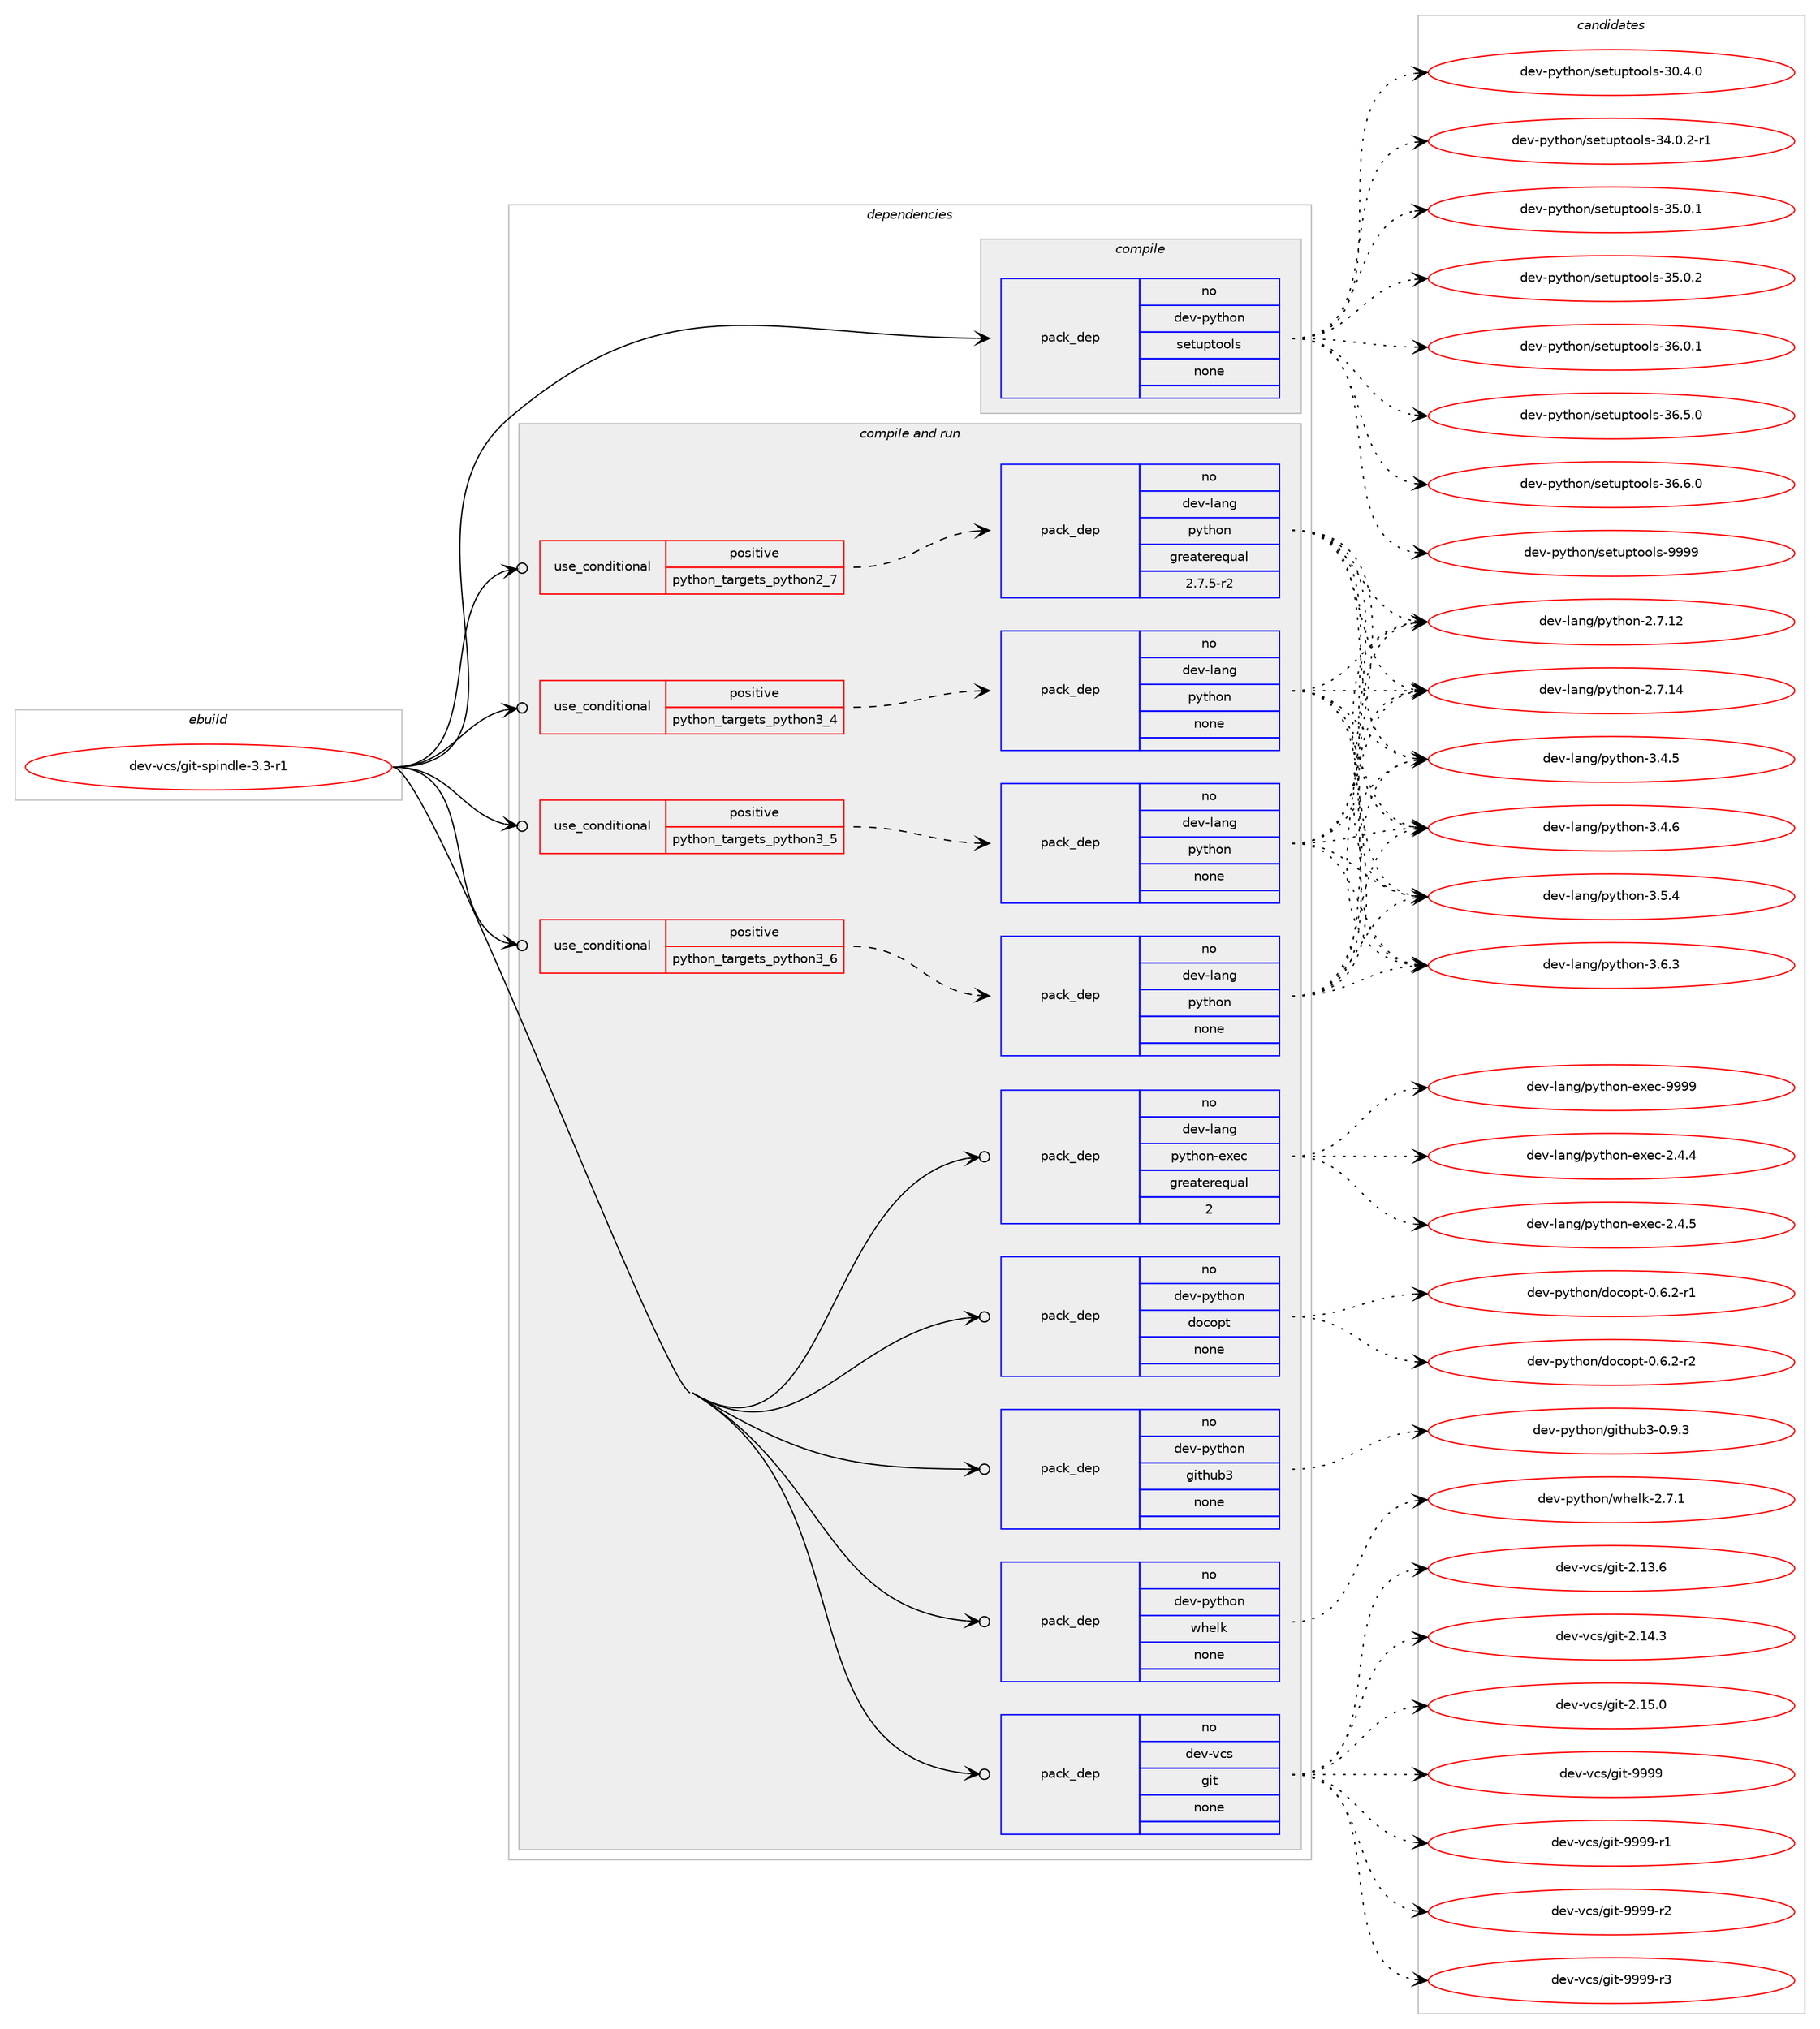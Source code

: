 digraph prolog {

# *************
# Graph options
# *************

newrank=true;
concentrate=true;
compound=true;
graph [rankdir=LR,fontname=Helvetica,fontsize=10,ranksep=1.5];#, ranksep=2.5, nodesep=0.2];
edge  [arrowhead=vee];
node  [fontname=Helvetica,fontsize=10];

# **********
# The ebuild
# **********

subgraph cluster_leftcol {
color=gray;
rank=same;
label=<<i>ebuild</i>>;
id [label="dev-vcs/git-spindle-3.3-r1", color=red, width=4, href="../dev-vcs/git-spindle-3.3-r1.svg"];
}

# ****************
# The dependencies
# ****************

subgraph cluster_midcol {
color=gray;
label=<<i>dependencies</i>>;
subgraph cluster_compile {
fillcolor="#eeeeee";
style=filled;
label=<<i>compile</i>>;
subgraph pack207411 {
dependency291028 [label=<<TABLE BORDER="0" CELLBORDER="1" CELLSPACING="0" CELLPADDING="4" WIDTH="220"><TR><TD ROWSPAN="6" CELLPADDING="30">pack_dep</TD></TR><TR><TD WIDTH="110">no</TD></TR><TR><TD>dev-python</TD></TR><TR><TD>setuptools</TD></TR><TR><TD>none</TD></TR><TR><TD></TD></TR></TABLE>>, shape=none, color=blue];
}
id:e -> dependency291028:w [weight=20,style="solid",arrowhead="vee"];
}
subgraph cluster_compileandrun {
fillcolor="#eeeeee";
style=filled;
label=<<i>compile and run</i>>;
subgraph cond79290 {
dependency291029 [label=<<TABLE BORDER="0" CELLBORDER="1" CELLSPACING="0" CELLPADDING="4"><TR><TD ROWSPAN="3" CELLPADDING="10">use_conditional</TD></TR><TR><TD>positive</TD></TR><TR><TD>python_targets_python2_7</TD></TR></TABLE>>, shape=none, color=red];
subgraph pack207412 {
dependency291030 [label=<<TABLE BORDER="0" CELLBORDER="1" CELLSPACING="0" CELLPADDING="4" WIDTH="220"><TR><TD ROWSPAN="6" CELLPADDING="30">pack_dep</TD></TR><TR><TD WIDTH="110">no</TD></TR><TR><TD>dev-lang</TD></TR><TR><TD>python</TD></TR><TR><TD>greaterequal</TD></TR><TR><TD>2.7.5-r2</TD></TR></TABLE>>, shape=none, color=blue];
}
dependency291029:e -> dependency291030:w [weight=20,style="dashed",arrowhead="vee"];
}
id:e -> dependency291029:w [weight=20,style="solid",arrowhead="odotvee"];
subgraph cond79291 {
dependency291031 [label=<<TABLE BORDER="0" CELLBORDER="1" CELLSPACING="0" CELLPADDING="4"><TR><TD ROWSPAN="3" CELLPADDING="10">use_conditional</TD></TR><TR><TD>positive</TD></TR><TR><TD>python_targets_python3_4</TD></TR></TABLE>>, shape=none, color=red];
subgraph pack207413 {
dependency291032 [label=<<TABLE BORDER="0" CELLBORDER="1" CELLSPACING="0" CELLPADDING="4" WIDTH="220"><TR><TD ROWSPAN="6" CELLPADDING="30">pack_dep</TD></TR><TR><TD WIDTH="110">no</TD></TR><TR><TD>dev-lang</TD></TR><TR><TD>python</TD></TR><TR><TD>none</TD></TR><TR><TD></TD></TR></TABLE>>, shape=none, color=blue];
}
dependency291031:e -> dependency291032:w [weight=20,style="dashed",arrowhead="vee"];
}
id:e -> dependency291031:w [weight=20,style="solid",arrowhead="odotvee"];
subgraph cond79292 {
dependency291033 [label=<<TABLE BORDER="0" CELLBORDER="1" CELLSPACING="0" CELLPADDING="4"><TR><TD ROWSPAN="3" CELLPADDING="10">use_conditional</TD></TR><TR><TD>positive</TD></TR><TR><TD>python_targets_python3_5</TD></TR></TABLE>>, shape=none, color=red];
subgraph pack207414 {
dependency291034 [label=<<TABLE BORDER="0" CELLBORDER="1" CELLSPACING="0" CELLPADDING="4" WIDTH="220"><TR><TD ROWSPAN="6" CELLPADDING="30">pack_dep</TD></TR><TR><TD WIDTH="110">no</TD></TR><TR><TD>dev-lang</TD></TR><TR><TD>python</TD></TR><TR><TD>none</TD></TR><TR><TD></TD></TR></TABLE>>, shape=none, color=blue];
}
dependency291033:e -> dependency291034:w [weight=20,style="dashed",arrowhead="vee"];
}
id:e -> dependency291033:w [weight=20,style="solid",arrowhead="odotvee"];
subgraph cond79293 {
dependency291035 [label=<<TABLE BORDER="0" CELLBORDER="1" CELLSPACING="0" CELLPADDING="4"><TR><TD ROWSPAN="3" CELLPADDING="10">use_conditional</TD></TR><TR><TD>positive</TD></TR><TR><TD>python_targets_python3_6</TD></TR></TABLE>>, shape=none, color=red];
subgraph pack207415 {
dependency291036 [label=<<TABLE BORDER="0" CELLBORDER="1" CELLSPACING="0" CELLPADDING="4" WIDTH="220"><TR><TD ROWSPAN="6" CELLPADDING="30">pack_dep</TD></TR><TR><TD WIDTH="110">no</TD></TR><TR><TD>dev-lang</TD></TR><TR><TD>python</TD></TR><TR><TD>none</TD></TR><TR><TD></TD></TR></TABLE>>, shape=none, color=blue];
}
dependency291035:e -> dependency291036:w [weight=20,style="dashed",arrowhead="vee"];
}
id:e -> dependency291035:w [weight=20,style="solid",arrowhead="odotvee"];
subgraph pack207416 {
dependency291037 [label=<<TABLE BORDER="0" CELLBORDER="1" CELLSPACING="0" CELLPADDING="4" WIDTH="220"><TR><TD ROWSPAN="6" CELLPADDING="30">pack_dep</TD></TR><TR><TD WIDTH="110">no</TD></TR><TR><TD>dev-lang</TD></TR><TR><TD>python-exec</TD></TR><TR><TD>greaterequal</TD></TR><TR><TD>2</TD></TR></TABLE>>, shape=none, color=blue];
}
id:e -> dependency291037:w [weight=20,style="solid",arrowhead="odotvee"];
subgraph pack207417 {
dependency291038 [label=<<TABLE BORDER="0" CELLBORDER="1" CELLSPACING="0" CELLPADDING="4" WIDTH="220"><TR><TD ROWSPAN="6" CELLPADDING="30">pack_dep</TD></TR><TR><TD WIDTH="110">no</TD></TR><TR><TD>dev-python</TD></TR><TR><TD>docopt</TD></TR><TR><TD>none</TD></TR><TR><TD></TD></TR></TABLE>>, shape=none, color=blue];
}
id:e -> dependency291038:w [weight=20,style="solid",arrowhead="odotvee"];
subgraph pack207418 {
dependency291039 [label=<<TABLE BORDER="0" CELLBORDER="1" CELLSPACING="0" CELLPADDING="4" WIDTH="220"><TR><TD ROWSPAN="6" CELLPADDING="30">pack_dep</TD></TR><TR><TD WIDTH="110">no</TD></TR><TR><TD>dev-python</TD></TR><TR><TD>github3</TD></TR><TR><TD>none</TD></TR><TR><TD></TD></TR></TABLE>>, shape=none, color=blue];
}
id:e -> dependency291039:w [weight=20,style="solid",arrowhead="odotvee"];
subgraph pack207419 {
dependency291040 [label=<<TABLE BORDER="0" CELLBORDER="1" CELLSPACING="0" CELLPADDING="4" WIDTH="220"><TR><TD ROWSPAN="6" CELLPADDING="30">pack_dep</TD></TR><TR><TD WIDTH="110">no</TD></TR><TR><TD>dev-python</TD></TR><TR><TD>whelk</TD></TR><TR><TD>none</TD></TR><TR><TD></TD></TR></TABLE>>, shape=none, color=blue];
}
id:e -> dependency291040:w [weight=20,style="solid",arrowhead="odotvee"];
subgraph pack207420 {
dependency291041 [label=<<TABLE BORDER="0" CELLBORDER="1" CELLSPACING="0" CELLPADDING="4" WIDTH="220"><TR><TD ROWSPAN="6" CELLPADDING="30">pack_dep</TD></TR><TR><TD WIDTH="110">no</TD></TR><TR><TD>dev-vcs</TD></TR><TR><TD>git</TD></TR><TR><TD>none</TD></TR><TR><TD></TD></TR></TABLE>>, shape=none, color=blue];
}
id:e -> dependency291041:w [weight=20,style="solid",arrowhead="odotvee"];
}
subgraph cluster_run {
fillcolor="#eeeeee";
style=filled;
label=<<i>run</i>>;
}
}

# **************
# The candidates
# **************

subgraph cluster_choices {
rank=same;
color=gray;
label=<<i>candidates</i>>;

subgraph choice207411 {
color=black;
nodesep=1;
choice100101118451121211161041111104711510111611711211611111110811545514846524648 [label="dev-python/setuptools-30.4.0", color=red, width=4,href="../dev-python/setuptools-30.4.0.svg"];
choice1001011184511212111610411111047115101116117112116111111108115455152464846504511449 [label="dev-python/setuptools-34.0.2-r1", color=red, width=4,href="../dev-python/setuptools-34.0.2-r1.svg"];
choice100101118451121211161041111104711510111611711211611111110811545515346484649 [label="dev-python/setuptools-35.0.1", color=red, width=4,href="../dev-python/setuptools-35.0.1.svg"];
choice100101118451121211161041111104711510111611711211611111110811545515346484650 [label="dev-python/setuptools-35.0.2", color=red, width=4,href="../dev-python/setuptools-35.0.2.svg"];
choice100101118451121211161041111104711510111611711211611111110811545515446484649 [label="dev-python/setuptools-36.0.1", color=red, width=4,href="../dev-python/setuptools-36.0.1.svg"];
choice100101118451121211161041111104711510111611711211611111110811545515446534648 [label="dev-python/setuptools-36.5.0", color=red, width=4,href="../dev-python/setuptools-36.5.0.svg"];
choice100101118451121211161041111104711510111611711211611111110811545515446544648 [label="dev-python/setuptools-36.6.0", color=red, width=4,href="../dev-python/setuptools-36.6.0.svg"];
choice10010111845112121116104111110471151011161171121161111111081154557575757 [label="dev-python/setuptools-9999", color=red, width=4,href="../dev-python/setuptools-9999.svg"];
dependency291028:e -> choice100101118451121211161041111104711510111611711211611111110811545514846524648:w [style=dotted,weight="100"];
dependency291028:e -> choice1001011184511212111610411111047115101116117112116111111108115455152464846504511449:w [style=dotted,weight="100"];
dependency291028:e -> choice100101118451121211161041111104711510111611711211611111110811545515346484649:w [style=dotted,weight="100"];
dependency291028:e -> choice100101118451121211161041111104711510111611711211611111110811545515346484650:w [style=dotted,weight="100"];
dependency291028:e -> choice100101118451121211161041111104711510111611711211611111110811545515446484649:w [style=dotted,weight="100"];
dependency291028:e -> choice100101118451121211161041111104711510111611711211611111110811545515446534648:w [style=dotted,weight="100"];
dependency291028:e -> choice100101118451121211161041111104711510111611711211611111110811545515446544648:w [style=dotted,weight="100"];
dependency291028:e -> choice10010111845112121116104111110471151011161171121161111111081154557575757:w [style=dotted,weight="100"];
}
subgraph choice207412 {
color=black;
nodesep=1;
choice10010111845108971101034711212111610411111045504655464950 [label="dev-lang/python-2.7.12", color=red, width=4,href="../dev-lang/python-2.7.12.svg"];
choice10010111845108971101034711212111610411111045504655464952 [label="dev-lang/python-2.7.14", color=red, width=4,href="../dev-lang/python-2.7.14.svg"];
choice100101118451089711010347112121116104111110455146524653 [label="dev-lang/python-3.4.5", color=red, width=4,href="../dev-lang/python-3.4.5.svg"];
choice100101118451089711010347112121116104111110455146524654 [label="dev-lang/python-3.4.6", color=red, width=4,href="../dev-lang/python-3.4.6.svg"];
choice100101118451089711010347112121116104111110455146534652 [label="dev-lang/python-3.5.4", color=red, width=4,href="../dev-lang/python-3.5.4.svg"];
choice100101118451089711010347112121116104111110455146544651 [label="dev-lang/python-3.6.3", color=red, width=4,href="../dev-lang/python-3.6.3.svg"];
dependency291030:e -> choice10010111845108971101034711212111610411111045504655464950:w [style=dotted,weight="100"];
dependency291030:e -> choice10010111845108971101034711212111610411111045504655464952:w [style=dotted,weight="100"];
dependency291030:e -> choice100101118451089711010347112121116104111110455146524653:w [style=dotted,weight="100"];
dependency291030:e -> choice100101118451089711010347112121116104111110455146524654:w [style=dotted,weight="100"];
dependency291030:e -> choice100101118451089711010347112121116104111110455146534652:w [style=dotted,weight="100"];
dependency291030:e -> choice100101118451089711010347112121116104111110455146544651:w [style=dotted,weight="100"];
}
subgraph choice207413 {
color=black;
nodesep=1;
choice10010111845108971101034711212111610411111045504655464950 [label="dev-lang/python-2.7.12", color=red, width=4,href="../dev-lang/python-2.7.12.svg"];
choice10010111845108971101034711212111610411111045504655464952 [label="dev-lang/python-2.7.14", color=red, width=4,href="../dev-lang/python-2.7.14.svg"];
choice100101118451089711010347112121116104111110455146524653 [label="dev-lang/python-3.4.5", color=red, width=4,href="../dev-lang/python-3.4.5.svg"];
choice100101118451089711010347112121116104111110455146524654 [label="dev-lang/python-3.4.6", color=red, width=4,href="../dev-lang/python-3.4.6.svg"];
choice100101118451089711010347112121116104111110455146534652 [label="dev-lang/python-3.5.4", color=red, width=4,href="../dev-lang/python-3.5.4.svg"];
choice100101118451089711010347112121116104111110455146544651 [label="dev-lang/python-3.6.3", color=red, width=4,href="../dev-lang/python-3.6.3.svg"];
dependency291032:e -> choice10010111845108971101034711212111610411111045504655464950:w [style=dotted,weight="100"];
dependency291032:e -> choice10010111845108971101034711212111610411111045504655464952:w [style=dotted,weight="100"];
dependency291032:e -> choice100101118451089711010347112121116104111110455146524653:w [style=dotted,weight="100"];
dependency291032:e -> choice100101118451089711010347112121116104111110455146524654:w [style=dotted,weight="100"];
dependency291032:e -> choice100101118451089711010347112121116104111110455146534652:w [style=dotted,weight="100"];
dependency291032:e -> choice100101118451089711010347112121116104111110455146544651:w [style=dotted,weight="100"];
}
subgraph choice207414 {
color=black;
nodesep=1;
choice10010111845108971101034711212111610411111045504655464950 [label="dev-lang/python-2.7.12", color=red, width=4,href="../dev-lang/python-2.7.12.svg"];
choice10010111845108971101034711212111610411111045504655464952 [label="dev-lang/python-2.7.14", color=red, width=4,href="../dev-lang/python-2.7.14.svg"];
choice100101118451089711010347112121116104111110455146524653 [label="dev-lang/python-3.4.5", color=red, width=4,href="../dev-lang/python-3.4.5.svg"];
choice100101118451089711010347112121116104111110455146524654 [label="dev-lang/python-3.4.6", color=red, width=4,href="../dev-lang/python-3.4.6.svg"];
choice100101118451089711010347112121116104111110455146534652 [label="dev-lang/python-3.5.4", color=red, width=4,href="../dev-lang/python-3.5.4.svg"];
choice100101118451089711010347112121116104111110455146544651 [label="dev-lang/python-3.6.3", color=red, width=4,href="../dev-lang/python-3.6.3.svg"];
dependency291034:e -> choice10010111845108971101034711212111610411111045504655464950:w [style=dotted,weight="100"];
dependency291034:e -> choice10010111845108971101034711212111610411111045504655464952:w [style=dotted,weight="100"];
dependency291034:e -> choice100101118451089711010347112121116104111110455146524653:w [style=dotted,weight="100"];
dependency291034:e -> choice100101118451089711010347112121116104111110455146524654:w [style=dotted,weight="100"];
dependency291034:e -> choice100101118451089711010347112121116104111110455146534652:w [style=dotted,weight="100"];
dependency291034:e -> choice100101118451089711010347112121116104111110455146544651:w [style=dotted,weight="100"];
}
subgraph choice207415 {
color=black;
nodesep=1;
choice10010111845108971101034711212111610411111045504655464950 [label="dev-lang/python-2.7.12", color=red, width=4,href="../dev-lang/python-2.7.12.svg"];
choice10010111845108971101034711212111610411111045504655464952 [label="dev-lang/python-2.7.14", color=red, width=4,href="../dev-lang/python-2.7.14.svg"];
choice100101118451089711010347112121116104111110455146524653 [label="dev-lang/python-3.4.5", color=red, width=4,href="../dev-lang/python-3.4.5.svg"];
choice100101118451089711010347112121116104111110455146524654 [label="dev-lang/python-3.4.6", color=red, width=4,href="../dev-lang/python-3.4.6.svg"];
choice100101118451089711010347112121116104111110455146534652 [label="dev-lang/python-3.5.4", color=red, width=4,href="../dev-lang/python-3.5.4.svg"];
choice100101118451089711010347112121116104111110455146544651 [label="dev-lang/python-3.6.3", color=red, width=4,href="../dev-lang/python-3.6.3.svg"];
dependency291036:e -> choice10010111845108971101034711212111610411111045504655464950:w [style=dotted,weight="100"];
dependency291036:e -> choice10010111845108971101034711212111610411111045504655464952:w [style=dotted,weight="100"];
dependency291036:e -> choice100101118451089711010347112121116104111110455146524653:w [style=dotted,weight="100"];
dependency291036:e -> choice100101118451089711010347112121116104111110455146524654:w [style=dotted,weight="100"];
dependency291036:e -> choice100101118451089711010347112121116104111110455146534652:w [style=dotted,weight="100"];
dependency291036:e -> choice100101118451089711010347112121116104111110455146544651:w [style=dotted,weight="100"];
}
subgraph choice207416 {
color=black;
nodesep=1;
choice1001011184510897110103471121211161041111104510112010199455046524652 [label="dev-lang/python-exec-2.4.4", color=red, width=4,href="../dev-lang/python-exec-2.4.4.svg"];
choice1001011184510897110103471121211161041111104510112010199455046524653 [label="dev-lang/python-exec-2.4.5", color=red, width=4,href="../dev-lang/python-exec-2.4.5.svg"];
choice10010111845108971101034711212111610411111045101120101994557575757 [label="dev-lang/python-exec-9999", color=red, width=4,href="../dev-lang/python-exec-9999.svg"];
dependency291037:e -> choice1001011184510897110103471121211161041111104510112010199455046524652:w [style=dotted,weight="100"];
dependency291037:e -> choice1001011184510897110103471121211161041111104510112010199455046524653:w [style=dotted,weight="100"];
dependency291037:e -> choice10010111845108971101034711212111610411111045101120101994557575757:w [style=dotted,weight="100"];
}
subgraph choice207417 {
color=black;
nodesep=1;
choice1001011184511212111610411111047100111991111121164548465446504511449 [label="dev-python/docopt-0.6.2-r1", color=red, width=4,href="../dev-python/docopt-0.6.2-r1.svg"];
choice1001011184511212111610411111047100111991111121164548465446504511450 [label="dev-python/docopt-0.6.2-r2", color=red, width=4,href="../dev-python/docopt-0.6.2-r2.svg"];
dependency291038:e -> choice1001011184511212111610411111047100111991111121164548465446504511449:w [style=dotted,weight="100"];
dependency291038:e -> choice1001011184511212111610411111047100111991111121164548465446504511450:w [style=dotted,weight="100"];
}
subgraph choice207418 {
color=black;
nodesep=1;
choice10010111845112121116104111110471031051161041179851454846574651 [label="dev-python/github3-0.9.3", color=red, width=4,href="../dev-python/github3-0.9.3.svg"];
dependency291039:e -> choice10010111845112121116104111110471031051161041179851454846574651:w [style=dotted,weight="100"];
}
subgraph choice207419 {
color=black;
nodesep=1;
choice1001011184511212111610411111047119104101108107455046554649 [label="dev-python/whelk-2.7.1", color=red, width=4,href="../dev-python/whelk-2.7.1.svg"];
dependency291040:e -> choice1001011184511212111610411111047119104101108107455046554649:w [style=dotted,weight="100"];
}
subgraph choice207420 {
color=black;
nodesep=1;
choice10010111845118991154710310511645504649514654 [label="dev-vcs/git-2.13.6", color=red, width=4,href="../dev-vcs/git-2.13.6.svg"];
choice10010111845118991154710310511645504649524651 [label="dev-vcs/git-2.14.3", color=red, width=4,href="../dev-vcs/git-2.14.3.svg"];
choice10010111845118991154710310511645504649534648 [label="dev-vcs/git-2.15.0", color=red, width=4,href="../dev-vcs/git-2.15.0.svg"];
choice1001011184511899115471031051164557575757 [label="dev-vcs/git-9999", color=red, width=4,href="../dev-vcs/git-9999.svg"];
choice10010111845118991154710310511645575757574511449 [label="dev-vcs/git-9999-r1", color=red, width=4,href="../dev-vcs/git-9999-r1.svg"];
choice10010111845118991154710310511645575757574511450 [label="dev-vcs/git-9999-r2", color=red, width=4,href="../dev-vcs/git-9999-r2.svg"];
choice10010111845118991154710310511645575757574511451 [label="dev-vcs/git-9999-r3", color=red, width=4,href="../dev-vcs/git-9999-r3.svg"];
dependency291041:e -> choice10010111845118991154710310511645504649514654:w [style=dotted,weight="100"];
dependency291041:e -> choice10010111845118991154710310511645504649524651:w [style=dotted,weight="100"];
dependency291041:e -> choice10010111845118991154710310511645504649534648:w [style=dotted,weight="100"];
dependency291041:e -> choice1001011184511899115471031051164557575757:w [style=dotted,weight="100"];
dependency291041:e -> choice10010111845118991154710310511645575757574511449:w [style=dotted,weight="100"];
dependency291041:e -> choice10010111845118991154710310511645575757574511450:w [style=dotted,weight="100"];
dependency291041:e -> choice10010111845118991154710310511645575757574511451:w [style=dotted,weight="100"];
}
}

}
